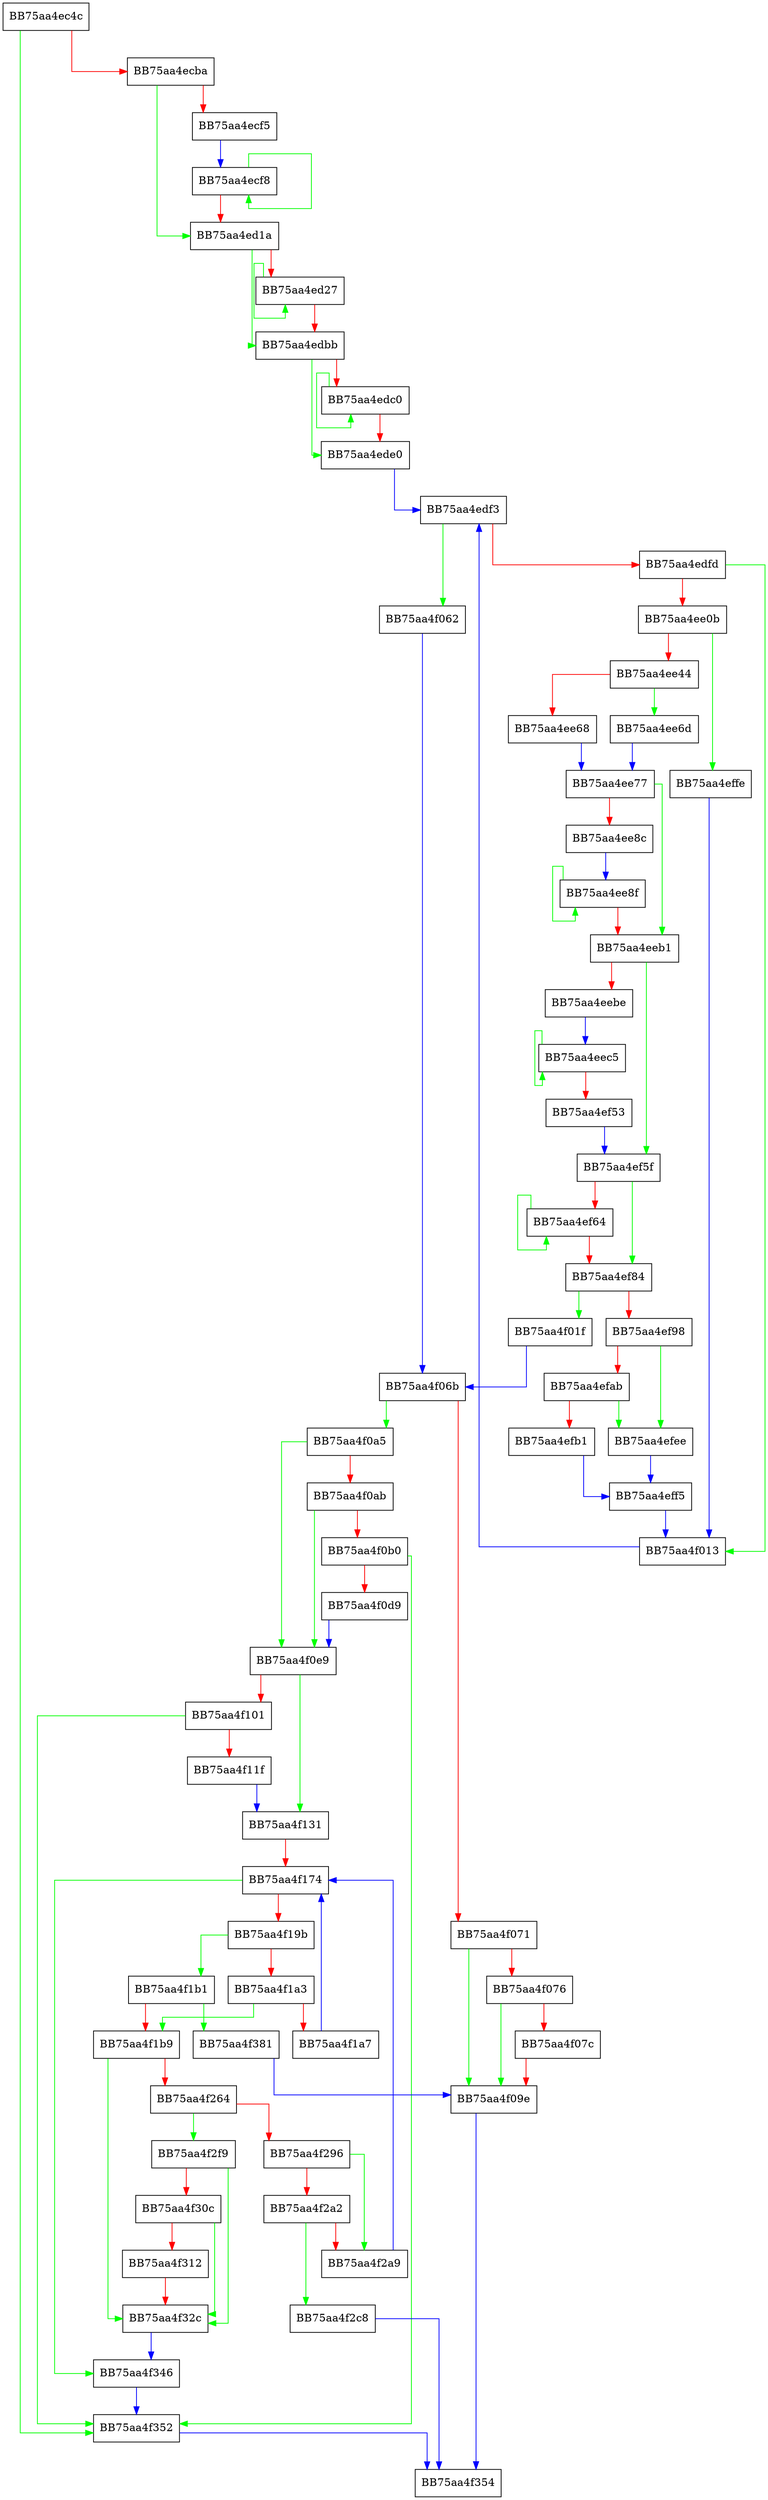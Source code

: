 digraph decompressLZMA {
  node [shape="box"];
  graph [splines=ortho];
  BB75aa4ec4c -> BB75aa4f352 [color="green"];
  BB75aa4ec4c -> BB75aa4ecba [color="red"];
  BB75aa4ecba -> BB75aa4ed1a [color="green"];
  BB75aa4ecba -> BB75aa4ecf5 [color="red"];
  BB75aa4ecf5 -> BB75aa4ecf8 [color="blue"];
  BB75aa4ecf8 -> BB75aa4ecf8 [color="green"];
  BB75aa4ecf8 -> BB75aa4ed1a [color="red"];
  BB75aa4ed1a -> BB75aa4edbb [color="green"];
  BB75aa4ed1a -> BB75aa4ed27 [color="red"];
  BB75aa4ed27 -> BB75aa4ed27 [color="green"];
  BB75aa4ed27 -> BB75aa4edbb [color="red"];
  BB75aa4edbb -> BB75aa4ede0 [color="green"];
  BB75aa4edbb -> BB75aa4edc0 [color="red"];
  BB75aa4edc0 -> BB75aa4edc0 [color="green"];
  BB75aa4edc0 -> BB75aa4ede0 [color="red"];
  BB75aa4ede0 -> BB75aa4edf3 [color="blue"];
  BB75aa4edf3 -> BB75aa4f062 [color="green"];
  BB75aa4edf3 -> BB75aa4edfd [color="red"];
  BB75aa4edfd -> BB75aa4f013 [color="green"];
  BB75aa4edfd -> BB75aa4ee0b [color="red"];
  BB75aa4ee0b -> BB75aa4effe [color="green"];
  BB75aa4ee0b -> BB75aa4ee44 [color="red"];
  BB75aa4ee44 -> BB75aa4ee6d [color="green"];
  BB75aa4ee44 -> BB75aa4ee68 [color="red"];
  BB75aa4ee68 -> BB75aa4ee77 [color="blue"];
  BB75aa4ee6d -> BB75aa4ee77 [color="blue"];
  BB75aa4ee77 -> BB75aa4eeb1 [color="green"];
  BB75aa4ee77 -> BB75aa4ee8c [color="red"];
  BB75aa4ee8c -> BB75aa4ee8f [color="blue"];
  BB75aa4ee8f -> BB75aa4ee8f [color="green"];
  BB75aa4ee8f -> BB75aa4eeb1 [color="red"];
  BB75aa4eeb1 -> BB75aa4ef5f [color="green"];
  BB75aa4eeb1 -> BB75aa4eebe [color="red"];
  BB75aa4eebe -> BB75aa4eec5 [color="blue"];
  BB75aa4eec5 -> BB75aa4eec5 [color="green"];
  BB75aa4eec5 -> BB75aa4ef53 [color="red"];
  BB75aa4ef53 -> BB75aa4ef5f [color="blue"];
  BB75aa4ef5f -> BB75aa4ef84 [color="green"];
  BB75aa4ef5f -> BB75aa4ef64 [color="red"];
  BB75aa4ef64 -> BB75aa4ef64 [color="green"];
  BB75aa4ef64 -> BB75aa4ef84 [color="red"];
  BB75aa4ef84 -> BB75aa4f01f [color="green"];
  BB75aa4ef84 -> BB75aa4ef98 [color="red"];
  BB75aa4ef98 -> BB75aa4efee [color="green"];
  BB75aa4ef98 -> BB75aa4efab [color="red"];
  BB75aa4efab -> BB75aa4efee [color="green"];
  BB75aa4efab -> BB75aa4efb1 [color="red"];
  BB75aa4efb1 -> BB75aa4eff5 [color="blue"];
  BB75aa4efee -> BB75aa4eff5 [color="blue"];
  BB75aa4eff5 -> BB75aa4f013 [color="blue"];
  BB75aa4effe -> BB75aa4f013 [color="blue"];
  BB75aa4f013 -> BB75aa4edf3 [color="blue"];
  BB75aa4f01f -> BB75aa4f06b [color="blue"];
  BB75aa4f062 -> BB75aa4f06b [color="blue"];
  BB75aa4f06b -> BB75aa4f0a5 [color="green"];
  BB75aa4f06b -> BB75aa4f071 [color="red"];
  BB75aa4f071 -> BB75aa4f09e [color="green"];
  BB75aa4f071 -> BB75aa4f076 [color="red"];
  BB75aa4f076 -> BB75aa4f09e [color="green"];
  BB75aa4f076 -> BB75aa4f07c [color="red"];
  BB75aa4f07c -> BB75aa4f09e [color="red"];
  BB75aa4f09e -> BB75aa4f354 [color="blue"];
  BB75aa4f0a5 -> BB75aa4f0e9 [color="green"];
  BB75aa4f0a5 -> BB75aa4f0ab [color="red"];
  BB75aa4f0ab -> BB75aa4f0e9 [color="green"];
  BB75aa4f0ab -> BB75aa4f0b0 [color="red"];
  BB75aa4f0b0 -> BB75aa4f352 [color="green"];
  BB75aa4f0b0 -> BB75aa4f0d9 [color="red"];
  BB75aa4f0d9 -> BB75aa4f0e9 [color="blue"];
  BB75aa4f0e9 -> BB75aa4f131 [color="green"];
  BB75aa4f0e9 -> BB75aa4f101 [color="red"];
  BB75aa4f101 -> BB75aa4f352 [color="green"];
  BB75aa4f101 -> BB75aa4f11f [color="red"];
  BB75aa4f11f -> BB75aa4f131 [color="blue"];
  BB75aa4f131 -> BB75aa4f174 [color="red"];
  BB75aa4f174 -> BB75aa4f346 [color="green"];
  BB75aa4f174 -> BB75aa4f19b [color="red"];
  BB75aa4f19b -> BB75aa4f1b1 [color="green"];
  BB75aa4f19b -> BB75aa4f1a3 [color="red"];
  BB75aa4f1a3 -> BB75aa4f1b9 [color="green"];
  BB75aa4f1a3 -> BB75aa4f1a7 [color="red"];
  BB75aa4f1a7 -> BB75aa4f174 [color="blue"];
  BB75aa4f1b1 -> BB75aa4f381 [color="green"];
  BB75aa4f1b1 -> BB75aa4f1b9 [color="red"];
  BB75aa4f1b9 -> BB75aa4f32c [color="green"];
  BB75aa4f1b9 -> BB75aa4f264 [color="red"];
  BB75aa4f264 -> BB75aa4f2f9 [color="green"];
  BB75aa4f264 -> BB75aa4f296 [color="red"];
  BB75aa4f296 -> BB75aa4f2a9 [color="green"];
  BB75aa4f296 -> BB75aa4f2a2 [color="red"];
  BB75aa4f2a2 -> BB75aa4f2c8 [color="green"];
  BB75aa4f2a2 -> BB75aa4f2a9 [color="red"];
  BB75aa4f2a9 -> BB75aa4f174 [color="blue"];
  BB75aa4f2c8 -> BB75aa4f354 [color="blue"];
  BB75aa4f2f9 -> BB75aa4f32c [color="green"];
  BB75aa4f2f9 -> BB75aa4f30c [color="red"];
  BB75aa4f30c -> BB75aa4f32c [color="green"];
  BB75aa4f30c -> BB75aa4f312 [color="red"];
  BB75aa4f312 -> BB75aa4f32c [color="red"];
  BB75aa4f32c -> BB75aa4f346 [color="blue"];
  BB75aa4f346 -> BB75aa4f352 [color="blue"];
  BB75aa4f352 -> BB75aa4f354 [color="blue"];
  BB75aa4f381 -> BB75aa4f09e [color="blue"];
}